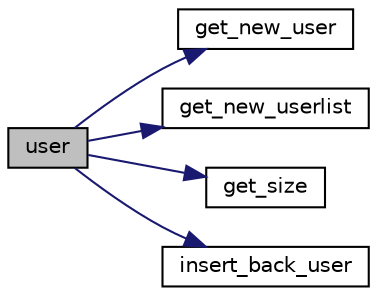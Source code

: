 digraph "user"
{
  edge [fontname="Helvetica",fontsize="10",labelfontname="Helvetica",labelfontsize="10"];
  node [fontname="Helvetica",fontsize="10",shape=record];
  rankdir="LR";
  Node385 [label="user",height=0.2,width=0.4,color="black", fillcolor="grey75", style="filled", fontcolor="black"];
  Node385 -> Node386 [color="midnightblue",fontsize="10",style="solid",fontname="Helvetica"];
  Node386 [label="get_new_user",height=0.2,width=0.4,color="black", fillcolor="white", style="filled",URL="$user__list_8c.html#ace045c243817cc0c9885bdf3b41263c0"];
  Node385 -> Node387 [color="midnightblue",fontsize="10",style="solid",fontname="Helvetica"];
  Node387 [label="get_new_userlist",height=0.2,width=0.4,color="black", fillcolor="white", style="filled",URL="$user__list_8c.html#a1cf3d818bc2607cb0f69c043dba3c039"];
  Node385 -> Node388 [color="midnightblue",fontsize="10",style="solid",fontname="Helvetica"];
  Node388 [label="get_size",height=0.2,width=0.4,color="black", fillcolor="white", style="filled",URL="$lists__finders_8c.html#a5c9b2cd4523b5cc43326163d534225d9"];
  Node385 -> Node389 [color="midnightblue",fontsize="10",style="solid",fontname="Helvetica"];
  Node389 [label="insert_back_user",height=0.2,width=0.4,color="black", fillcolor="white", style="filled",URL="$user__list_8c.html#a2b16f778b01689e31ef5530b66d41390"];
}
